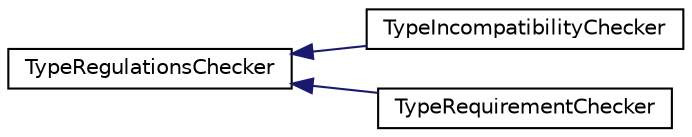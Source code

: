 digraph "Graphical Class Hierarchy"
{
 // LATEX_PDF_SIZE
  edge [fontname="Helvetica",fontsize="10",labelfontname="Helvetica",labelfontsize="10"];
  node [fontname="Helvetica",fontsize="10",shape=record];
  rankdir="LR";
  Node0 [label="TypeRegulationsChecker",height=0.2,width=0.4,color="black", fillcolor="white", style="filled",URL="$classoperations__research_1_1_type_regulations_checker.html",tooltip=" "];
  Node0 -> Node1 [dir="back",color="midnightblue",fontsize="10",style="solid",fontname="Helvetica"];
  Node1 [label="TypeIncompatibilityChecker",height=0.2,width=0.4,color="black", fillcolor="white", style="filled",URL="$classoperations__research_1_1_type_incompatibility_checker.html",tooltip="Checker for type incompatibilities."];
  Node0 -> Node2 [dir="back",color="midnightblue",fontsize="10",style="solid",fontname="Helvetica"];
  Node2 [label="TypeRequirementChecker",height=0.2,width=0.4,color="black", fillcolor="white", style="filled",URL="$classoperations__research_1_1_type_requirement_checker.html",tooltip="Checker for type requirements."];
}

